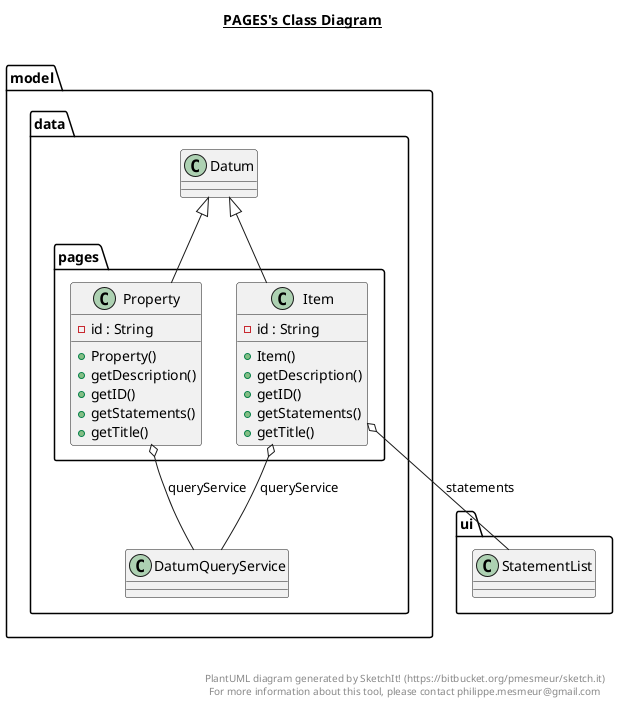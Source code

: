 @startuml

title __PAGES's Class Diagram__\n

  namespace model.data {
    namespace pages {
      class model.data.pages.Item {
          - id : String
          + Item()
          + getDescription()
          + getID()
          + getStatements()
          + getTitle()
      }
    }
  }
  

  namespace model.data {
    namespace pages {
      class model.data.pages.Property {
          - id : String
          + Property()
          + getDescription()
          + getID()
          + getStatements()
          + getTitle()
      }
    }
  }
  

  model.data.pages.Item -up-|> model.data.Datum
  model.data.pages.Item o-- model.data.DatumQueryService : queryService
  model.data.pages.Item o-- ui.StatementList : statements
  model.data.pages.Property -up-|> model.data.Datum
  model.data.pages.Property o-- model.data.DatumQueryService : queryService


right footer


PlantUML diagram generated by SketchIt! (https://bitbucket.org/pmesmeur/sketch.it)
For more information about this tool, please contact philippe.mesmeur@gmail.com
endfooter

@enduml
